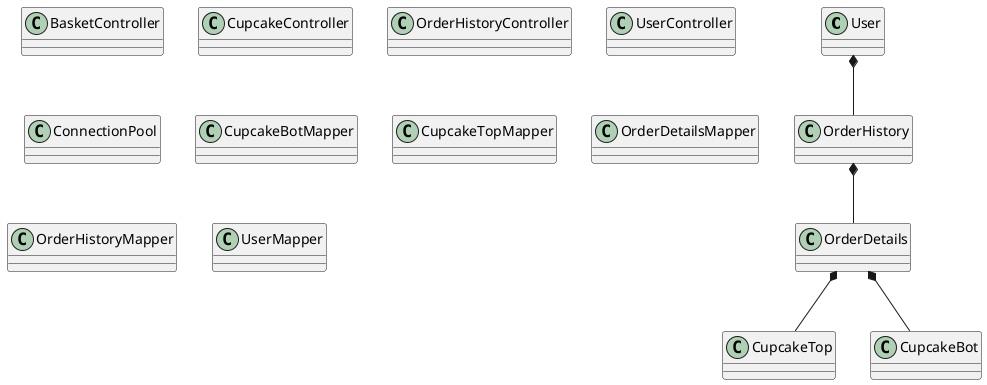 @startuml
class User
class OrderHistory
class OrderDetails
class CupcakeTop
class CupcakeBot
class BasketController
class CupcakeController
class OrderHistoryController
class UserController
class ConnectionPool
class CupcakeBotMapper
class CupcakeTopMapper
class OrderDetailsMapper
class OrderHistoryMapper
class UserMapper

User *-- OrderHistory
OrderHistory *-- OrderDetails
OrderDetails *-- CupcakeBot
OrderDetails *-- CupcakeTop

@enduml